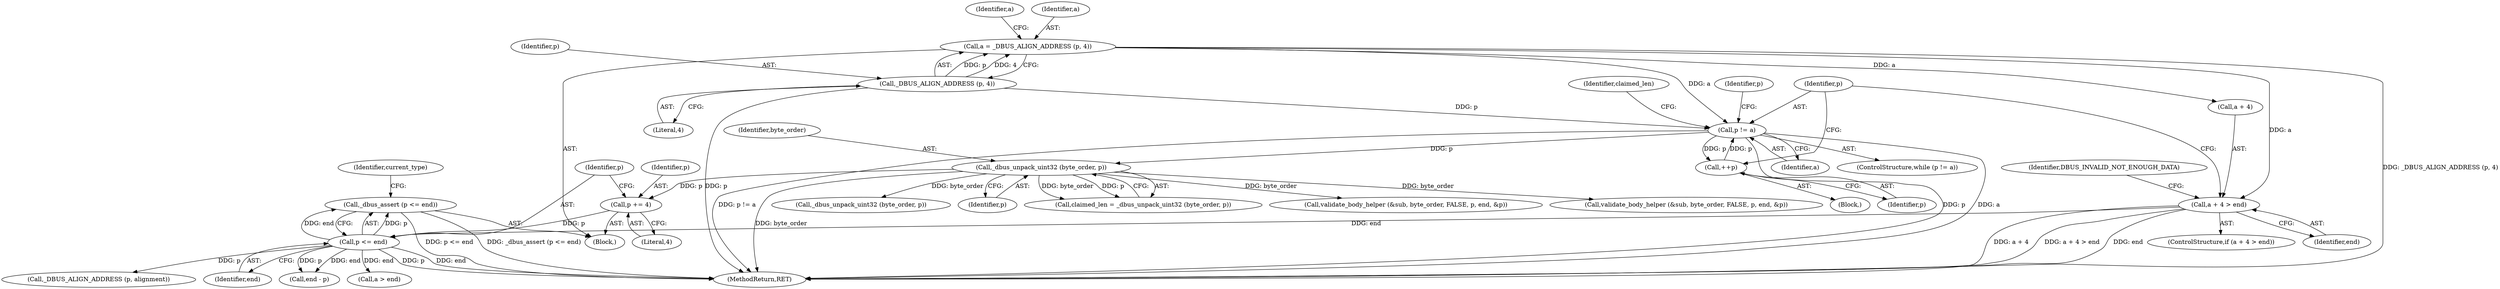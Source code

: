 digraph "0_dbus_7d65a3a6ed8815e34a99c680ac3869fde49dbbd4@API" {
"1000236" [label="(Call,_dbus_assert (p <= end))"];
"1000237" [label="(Call,p <= end)"];
"1000233" [label="(Call,p += 4)"];
"1000230" [label="(Call,_dbus_unpack_uint32 (byte_order, p))"];
"1000215" [label="(Call,p != a)"];
"1000226" [label="(Call,++p)"];
"1000203" [label="(Call,_DBUS_ALIGN_ADDRESS (p, 4))"];
"1000201" [label="(Call,a = _DBUS_ALIGN_ADDRESS (p, 4))"];
"1000207" [label="(Call,a + 4 > end)"];
"1000226" [label="(Call,++p)"];
"1000236" [label="(Call,_dbus_assert (p <= end))"];
"1000230" [label="(Call,_dbus_unpack_uint32 (byte_order, p))"];
"1000222" [label="(Identifier,p)"];
"1000263" [label="(Call,_DBUS_ALIGN_ADDRESS (p, alignment))"];
"1000208" [label="(Call,a + 4)"];
"1000217" [label="(Identifier,a)"];
"1000205" [label="(Literal,4)"];
"1000206" [label="(ControlStructure,if (a + 4 > end))"];
"1000231" [label="(Identifier,byte_order)"];
"1000401" [label="(Call,_dbus_unpack_uint32 (byte_order, p))"];
"1000216" [label="(Identifier,p)"];
"1000233" [label="(Call,p += 4)"];
"1000235" [label="(Literal,4)"];
"1000267" [label="(Call,a > end)"];
"1000228" [label="(Call,claimed_len = _dbus_unpack_uint32 (byte_order, p))"];
"1000213" [label="(Identifier,DBUS_INVALID_NOT_ENOUGH_DATA)"];
"1000215" [label="(Call,p != a)"];
"1000461" [label="(Call,validate_body_helper (&sub, byte_order, FALSE, p, end, &p))"];
"1000203" [label="(Call,_DBUS_ALIGN_ADDRESS (p, 4))"];
"1000204" [label="(Identifier,p)"];
"1000229" [label="(Identifier,claimed_len)"];
"1000753" [label="(MethodReturn,RET)"];
"1000209" [label="(Identifier,a)"];
"1000207" [label="(Call,a + 4 > end)"];
"1000239" [label="(Identifier,end)"];
"1000238" [label="(Identifier,p)"];
"1000242" [label="(Identifier,current_type)"];
"1000432" [label="(Call,validate_body_helper (&sub, byte_order, FALSE, p, end, &p))"];
"1000199" [label="(Block,)"];
"1000234" [label="(Identifier,p)"];
"1000291" [label="(Call,end - p)"];
"1000232" [label="(Identifier,p)"];
"1000237" [label="(Call,p <= end)"];
"1000202" [label="(Identifier,a)"];
"1000201" [label="(Call,a = _DBUS_ALIGN_ADDRESS (p, 4))"];
"1000218" [label="(Block,)"];
"1000211" [label="(Identifier,end)"];
"1000214" [label="(ControlStructure,while (p != a))"];
"1000227" [label="(Identifier,p)"];
"1000236" -> "1000199"  [label="AST: "];
"1000236" -> "1000237"  [label="CFG: "];
"1000237" -> "1000236"  [label="AST: "];
"1000242" -> "1000236"  [label="CFG: "];
"1000236" -> "1000753"  [label="DDG: p <= end"];
"1000236" -> "1000753"  [label="DDG: _dbus_assert (p <= end)"];
"1000237" -> "1000236"  [label="DDG: p"];
"1000237" -> "1000236"  [label="DDG: end"];
"1000237" -> "1000239"  [label="CFG: "];
"1000238" -> "1000237"  [label="AST: "];
"1000239" -> "1000237"  [label="AST: "];
"1000237" -> "1000753"  [label="DDG: end"];
"1000237" -> "1000753"  [label="DDG: p"];
"1000233" -> "1000237"  [label="DDG: p"];
"1000207" -> "1000237"  [label="DDG: end"];
"1000237" -> "1000263"  [label="DDG: p"];
"1000237" -> "1000267"  [label="DDG: end"];
"1000237" -> "1000291"  [label="DDG: end"];
"1000237" -> "1000291"  [label="DDG: p"];
"1000233" -> "1000199"  [label="AST: "];
"1000233" -> "1000235"  [label="CFG: "];
"1000234" -> "1000233"  [label="AST: "];
"1000235" -> "1000233"  [label="AST: "];
"1000238" -> "1000233"  [label="CFG: "];
"1000230" -> "1000233"  [label="DDG: p"];
"1000230" -> "1000228"  [label="AST: "];
"1000230" -> "1000232"  [label="CFG: "];
"1000231" -> "1000230"  [label="AST: "];
"1000232" -> "1000230"  [label="AST: "];
"1000228" -> "1000230"  [label="CFG: "];
"1000230" -> "1000753"  [label="DDG: byte_order"];
"1000230" -> "1000228"  [label="DDG: byte_order"];
"1000230" -> "1000228"  [label="DDG: p"];
"1000215" -> "1000230"  [label="DDG: p"];
"1000230" -> "1000401"  [label="DDG: byte_order"];
"1000230" -> "1000432"  [label="DDG: byte_order"];
"1000230" -> "1000461"  [label="DDG: byte_order"];
"1000215" -> "1000214"  [label="AST: "];
"1000215" -> "1000217"  [label="CFG: "];
"1000216" -> "1000215"  [label="AST: "];
"1000217" -> "1000215"  [label="AST: "];
"1000222" -> "1000215"  [label="CFG: "];
"1000229" -> "1000215"  [label="CFG: "];
"1000215" -> "1000753"  [label="DDG: p"];
"1000215" -> "1000753"  [label="DDG: a"];
"1000215" -> "1000753"  [label="DDG: p != a"];
"1000226" -> "1000215"  [label="DDG: p"];
"1000203" -> "1000215"  [label="DDG: p"];
"1000201" -> "1000215"  [label="DDG: a"];
"1000215" -> "1000226"  [label="DDG: p"];
"1000226" -> "1000218"  [label="AST: "];
"1000226" -> "1000227"  [label="CFG: "];
"1000227" -> "1000226"  [label="AST: "];
"1000216" -> "1000226"  [label="CFG: "];
"1000203" -> "1000201"  [label="AST: "];
"1000203" -> "1000205"  [label="CFG: "];
"1000204" -> "1000203"  [label="AST: "];
"1000205" -> "1000203"  [label="AST: "];
"1000201" -> "1000203"  [label="CFG: "];
"1000203" -> "1000753"  [label="DDG: p"];
"1000203" -> "1000201"  [label="DDG: p"];
"1000203" -> "1000201"  [label="DDG: 4"];
"1000201" -> "1000199"  [label="AST: "];
"1000202" -> "1000201"  [label="AST: "];
"1000209" -> "1000201"  [label="CFG: "];
"1000201" -> "1000753"  [label="DDG: _DBUS_ALIGN_ADDRESS (p, 4)"];
"1000201" -> "1000207"  [label="DDG: a"];
"1000201" -> "1000208"  [label="DDG: a"];
"1000207" -> "1000206"  [label="AST: "];
"1000207" -> "1000211"  [label="CFG: "];
"1000208" -> "1000207"  [label="AST: "];
"1000211" -> "1000207"  [label="AST: "];
"1000213" -> "1000207"  [label="CFG: "];
"1000216" -> "1000207"  [label="CFG: "];
"1000207" -> "1000753"  [label="DDG: a + 4"];
"1000207" -> "1000753"  [label="DDG: a + 4 > end"];
"1000207" -> "1000753"  [label="DDG: end"];
}
